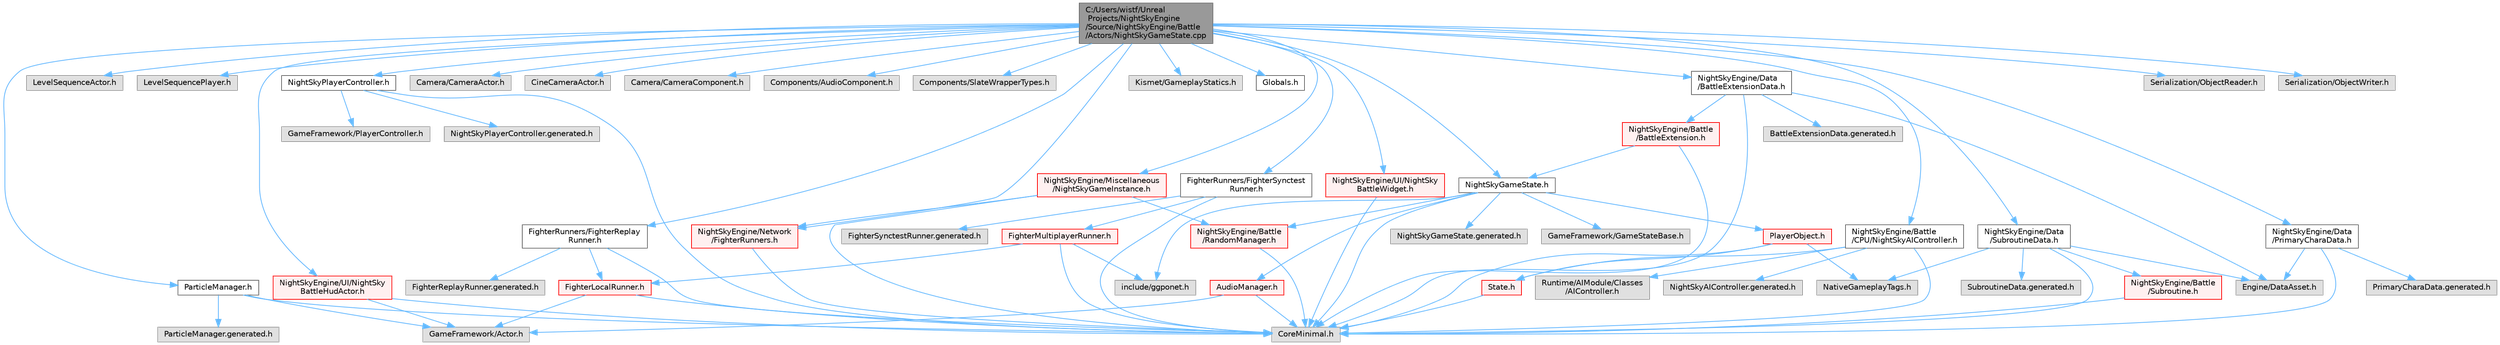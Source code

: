 digraph "C:/Users/wistf/Unreal Projects/NightSkyEngine/Source/NightSkyEngine/Battle/Actors/NightSkyGameState.cpp"
{
 // LATEX_PDF_SIZE
  bgcolor="transparent";
  edge [fontname=Helvetica,fontsize=10,labelfontname=Helvetica,labelfontsize=10];
  node [fontname=Helvetica,fontsize=10,shape=box,height=0.2,width=0.4];
  Node1 [id="Node000001",label="C:/Users/wistf/Unreal\l Projects/NightSkyEngine\l/Source/NightSkyEngine/Battle\l/Actors/NightSkyGameState.cpp",height=0.2,width=0.4,color="gray40", fillcolor="grey60", style="filled", fontcolor="black",tooltip=" "];
  Node1 -> Node2 [id="edge1_Node000001_Node000002",color="steelblue1",style="solid",tooltip=" "];
  Node2 [id="Node000002",label="NightSkyGameState.h",height=0.2,width=0.4,color="grey40", fillcolor="white", style="filled",URL="$_night_sky_game_state_8h.html",tooltip=" "];
  Node2 -> Node3 [id="edge2_Node000002_Node000003",color="steelblue1",style="solid",tooltip=" "];
  Node3 [id="Node000003",label="CoreMinimal.h",height=0.2,width=0.4,color="grey60", fillcolor="#E0E0E0", style="filled",tooltip=" "];
  Node2 -> Node4 [id="edge3_Node000002_Node000004",color="steelblue1",style="solid",tooltip=" "];
  Node4 [id="Node000004",label="AudioManager.h",height=0.2,width=0.4,color="red", fillcolor="#FFF0F0", style="filled",URL="$_audio_manager_8h.html",tooltip=" "];
  Node4 -> Node3 [id="edge4_Node000004_Node000003",color="steelblue1",style="solid",tooltip=" "];
  Node4 -> Node5 [id="edge5_Node000004_Node000005",color="steelblue1",style="solid",tooltip=" "];
  Node5 [id="Node000005",label="GameFramework/Actor.h",height=0.2,width=0.4,color="grey60", fillcolor="#E0E0E0", style="filled",tooltip=" "];
  Node2 -> Node7 [id="edge6_Node000002_Node000007",color="steelblue1",style="solid",tooltip=" "];
  Node7 [id="Node000007",label="PlayerObject.h",height=0.2,width=0.4,color="red", fillcolor="#FFF0F0", style="filled",URL="$_player_object_8h.html",tooltip=" "];
  Node7 -> Node3 [id="edge7_Node000007_Node000003",color="steelblue1",style="solid",tooltip=" "];
  Node7 -> Node20 [id="edge8_Node000007_Node000020",color="steelblue1",style="solid",tooltip=" "];
  Node20 [id="Node000020",label="NativeGameplayTags.h",height=0.2,width=0.4,color="grey60", fillcolor="#E0E0E0", style="filled",tooltip=" "];
  Node7 -> Node22 [id="edge9_Node000007_Node000022",color="steelblue1",style="solid",tooltip=" "];
  Node22 [id="Node000022",label="State.h",height=0.2,width=0.4,color="red", fillcolor="#FFF0F0", style="filled",URL="$_state_8h.html",tooltip=" "];
  Node22 -> Node3 [id="edge10_Node000022_Node000003",color="steelblue1",style="solid",tooltip=" "];
  Node2 -> Node39 [id="edge11_Node000002_Node000039",color="steelblue1",style="solid",tooltip=" "];
  Node39 [id="Node000039",label="GameFramework/GameStateBase.h",height=0.2,width=0.4,color="grey60", fillcolor="#E0E0E0", style="filled",tooltip=" "];
  Node2 -> Node40 [id="edge12_Node000002_Node000040",color="steelblue1",style="solid",tooltip=" "];
  Node40 [id="Node000040",label="include/ggponet.h",height=0.2,width=0.4,color="grey60", fillcolor="#E0E0E0", style="filled",tooltip=" "];
  Node2 -> Node41 [id="edge13_Node000002_Node000041",color="steelblue1",style="solid",tooltip=" "];
  Node41 [id="Node000041",label="NightSkyEngine/Battle\l/RandomManager.h",height=0.2,width=0.4,color="red", fillcolor="#FFF0F0", style="filled",URL="$_random_manager_8h.html",tooltip=" "];
  Node41 -> Node3 [id="edge14_Node000041_Node000003",color="steelblue1",style="solid",tooltip=" "];
  Node2 -> Node43 [id="edge15_Node000002_Node000043",color="steelblue1",style="solid",tooltip=" "];
  Node43 [id="Node000043",label="NightSkyGameState.generated.h",height=0.2,width=0.4,color="grey60", fillcolor="#E0E0E0", style="filled",tooltip=" "];
  Node1 -> Node44 [id="edge16_Node000001_Node000044",color="steelblue1",style="solid",tooltip=" "];
  Node44 [id="Node000044",label="LevelSequenceActor.h",height=0.2,width=0.4,color="grey60", fillcolor="#E0E0E0", style="filled",tooltip=" "];
  Node1 -> Node45 [id="edge17_Node000001_Node000045",color="steelblue1",style="solid",tooltip=" "];
  Node45 [id="Node000045",label="LevelSequencePlayer.h",height=0.2,width=0.4,color="grey60", fillcolor="#E0E0E0", style="filled",tooltip=" "];
  Node1 -> Node46 [id="edge18_Node000001_Node000046",color="steelblue1",style="solid",tooltip=" "];
  Node46 [id="Node000046",label="NightSkyPlayerController.h",height=0.2,width=0.4,color="grey40", fillcolor="white", style="filled",URL="$_night_sky_player_controller_8h.html",tooltip=" "];
  Node46 -> Node3 [id="edge19_Node000046_Node000003",color="steelblue1",style="solid",tooltip=" "];
  Node46 -> Node47 [id="edge20_Node000046_Node000047",color="steelblue1",style="solid",tooltip=" "];
  Node47 [id="Node000047",label="GameFramework/PlayerController.h",height=0.2,width=0.4,color="grey60", fillcolor="#E0E0E0", style="filled",tooltip=" "];
  Node46 -> Node48 [id="edge21_Node000046_Node000048",color="steelblue1",style="solid",tooltip=" "];
  Node48 [id="Node000048",label="NightSkyPlayerController.generated.h",height=0.2,width=0.4,color="grey60", fillcolor="#E0E0E0", style="filled",tooltip=" "];
  Node1 -> Node49 [id="edge22_Node000001_Node000049",color="steelblue1",style="solid",tooltip=" "];
  Node49 [id="Node000049",label="ParticleManager.h",height=0.2,width=0.4,color="grey40", fillcolor="white", style="filled",URL="$_particle_manager_8h.html",tooltip=" "];
  Node49 -> Node3 [id="edge23_Node000049_Node000003",color="steelblue1",style="solid",tooltip=" "];
  Node49 -> Node5 [id="edge24_Node000049_Node000005",color="steelblue1",style="solid",tooltip=" "];
  Node49 -> Node50 [id="edge25_Node000049_Node000050",color="steelblue1",style="solid",tooltip=" "];
  Node50 [id="Node000050",label="ParticleManager.generated.h",height=0.2,width=0.4,color="grey60", fillcolor="#E0E0E0", style="filled",tooltip=" "];
  Node1 -> Node51 [id="edge26_Node000001_Node000051",color="steelblue1",style="solid",tooltip=" "];
  Node51 [id="Node000051",label="Camera/CameraActor.h",height=0.2,width=0.4,color="grey60", fillcolor="#E0E0E0", style="filled",tooltip=" "];
  Node1 -> Node52 [id="edge27_Node000001_Node000052",color="steelblue1",style="solid",tooltip=" "];
  Node52 [id="Node000052",label="CineCameraActor.h",height=0.2,width=0.4,color="grey60", fillcolor="#E0E0E0", style="filled",tooltip=" "];
  Node1 -> Node53 [id="edge28_Node000001_Node000053",color="steelblue1",style="solid",tooltip=" "];
  Node53 [id="Node000053",label="Camera/CameraComponent.h",height=0.2,width=0.4,color="grey60", fillcolor="#E0E0E0", style="filled",tooltip=" "];
  Node1 -> Node54 [id="edge29_Node000001_Node000054",color="steelblue1",style="solid",tooltip=" "];
  Node54 [id="Node000054",label="Components/AudioComponent.h",height=0.2,width=0.4,color="grey60", fillcolor="#E0E0E0", style="filled",tooltip=" "];
  Node1 -> Node55 [id="edge30_Node000001_Node000055",color="steelblue1",style="solid",tooltip=" "];
  Node55 [id="Node000055",label="Components/SlateWrapperTypes.h",height=0.2,width=0.4,color="grey60", fillcolor="#E0E0E0", style="filled",tooltip=" "];
  Node1 -> Node56 [id="edge31_Node000001_Node000056",color="steelblue1",style="solid",tooltip=" "];
  Node56 [id="Node000056",label="FighterRunners/FighterReplay\lRunner.h",height=0.2,width=0.4,color="grey40", fillcolor="white", style="filled",URL="$_fighter_replay_runner_8h.html",tooltip=" "];
  Node56 -> Node3 [id="edge32_Node000056_Node000003",color="steelblue1",style="solid",tooltip=" "];
  Node56 -> Node57 [id="edge33_Node000056_Node000057",color="steelblue1",style="solid",tooltip=" "];
  Node57 [id="Node000057",label="FighterLocalRunner.h",height=0.2,width=0.4,color="red", fillcolor="#FFF0F0", style="filled",URL="$_fighter_local_runner_8h.html",tooltip=" "];
  Node57 -> Node3 [id="edge34_Node000057_Node000003",color="steelblue1",style="solid",tooltip=" "];
  Node57 -> Node5 [id="edge35_Node000057_Node000005",color="steelblue1",style="solid",tooltip=" "];
  Node56 -> Node59 [id="edge36_Node000056_Node000059",color="steelblue1",style="solid",tooltip=" "];
  Node59 [id="Node000059",label="FighterReplayRunner.generated.h",height=0.2,width=0.4,color="grey60", fillcolor="#E0E0E0", style="filled",tooltip=" "];
  Node1 -> Node60 [id="edge37_Node000001_Node000060",color="steelblue1",style="solid",tooltip=" "];
  Node60 [id="Node000060",label="FighterRunners/FighterSynctest\lRunner.h",height=0.2,width=0.4,color="grey40", fillcolor="white", style="filled",URL="$_fighter_synctest_runner_8h.html",tooltip=" "];
  Node60 -> Node3 [id="edge38_Node000060_Node000003",color="steelblue1",style="solid",tooltip=" "];
  Node60 -> Node61 [id="edge39_Node000060_Node000061",color="steelblue1",style="solid",tooltip=" "];
  Node61 [id="Node000061",label="FighterMultiplayerRunner.h",height=0.2,width=0.4,color="red", fillcolor="#FFF0F0", style="filled",URL="$_fighter_multiplayer_runner_8h.html",tooltip=" "];
  Node61 -> Node3 [id="edge40_Node000061_Node000003",color="steelblue1",style="solid",tooltip=" "];
  Node61 -> Node57 [id="edge41_Node000061_Node000057",color="steelblue1",style="solid",tooltip=" "];
  Node61 -> Node40 [id="edge42_Node000061_Node000040",color="steelblue1",style="solid",tooltip=" "];
  Node60 -> Node63 [id="edge43_Node000060_Node000063",color="steelblue1",style="solid",tooltip=" "];
  Node63 [id="Node000063",label="FighterSynctestRunner.generated.h",height=0.2,width=0.4,color="grey60", fillcolor="#E0E0E0", style="filled",tooltip=" "];
  Node1 -> Node64 [id="edge44_Node000001_Node000064",color="steelblue1",style="solid",tooltip=" "];
  Node64 [id="Node000064",label="Kismet/GameplayStatics.h",height=0.2,width=0.4,color="grey60", fillcolor="#E0E0E0", style="filled",tooltip=" "];
  Node1 -> Node13 [id="edge45_Node000001_Node000013",color="steelblue1",style="solid",tooltip=" "];
  Node13 [id="Node000013",label="Globals.h",height=0.2,width=0.4,color="grey40", fillcolor="white", style="filled",URL="$_globals_8h.html",tooltip=" "];
  Node1 -> Node65 [id="edge46_Node000001_Node000065",color="steelblue1",style="solid",tooltip=" "];
  Node65 [id="Node000065",label="NightSkyEngine/Battle\l/CPU/NightSkyAIController.h",height=0.2,width=0.4,color="grey40", fillcolor="white", style="filled",URL="$_night_sky_a_i_controller_8h.html",tooltip=" "];
  Node65 -> Node3 [id="edge47_Node000065_Node000003",color="steelblue1",style="solid",tooltip=" "];
  Node65 -> Node22 [id="edge48_Node000065_Node000022",color="steelblue1",style="solid",tooltip=" "];
  Node65 -> Node66 [id="edge49_Node000065_Node000066",color="steelblue1",style="solid",tooltip=" "];
  Node66 [id="Node000066",label="Runtime/AIModule/Classes\l/AIController.h",height=0.2,width=0.4,color="grey60", fillcolor="#E0E0E0", style="filled",tooltip=" "];
  Node65 -> Node67 [id="edge50_Node000065_Node000067",color="steelblue1",style="solid",tooltip=" "];
  Node67 [id="Node000067",label="NightSkyAIController.generated.h",height=0.2,width=0.4,color="grey60", fillcolor="#E0E0E0", style="filled",tooltip=" "];
  Node1 -> Node68 [id="edge51_Node000001_Node000068",color="steelblue1",style="solid",tooltip=" "];
  Node68 [id="Node000068",label="NightSkyEngine/Data\l/BattleExtensionData.h",height=0.2,width=0.4,color="grey40", fillcolor="white", style="filled",URL="$_battle_extension_data_8h.html",tooltip=" "];
  Node68 -> Node3 [id="edge52_Node000068_Node000003",color="steelblue1",style="solid",tooltip=" "];
  Node68 -> Node16 [id="edge53_Node000068_Node000016",color="steelblue1",style="solid",tooltip=" "];
  Node16 [id="Node000016",label="Engine/DataAsset.h",height=0.2,width=0.4,color="grey60", fillcolor="#E0E0E0", style="filled",tooltip=" "];
  Node68 -> Node69 [id="edge54_Node000068_Node000069",color="steelblue1",style="solid",tooltip=" "];
  Node69 [id="Node000069",label="NightSkyEngine/Battle\l/BattleExtension.h",height=0.2,width=0.4,color="red", fillcolor="#FFF0F0", style="filled",URL="$_battle_extension_8h.html",tooltip=" "];
  Node69 -> Node3 [id="edge55_Node000069_Node000003",color="steelblue1",style="solid",tooltip=" "];
  Node69 -> Node2 [id="edge56_Node000069_Node000002",color="steelblue1",style="solid",tooltip=" "];
  Node68 -> Node71 [id="edge57_Node000068_Node000071",color="steelblue1",style="solid",tooltip=" "];
  Node71 [id="Node000071",label="BattleExtensionData.generated.h",height=0.2,width=0.4,color="grey60", fillcolor="#E0E0E0", style="filled",tooltip=" "];
  Node1 -> Node72 [id="edge58_Node000001_Node000072",color="steelblue1",style="solid",tooltip=" "];
  Node72 [id="Node000072",label="NightSkyEngine/Data\l/PrimaryCharaData.h",height=0.2,width=0.4,color="grey40", fillcolor="white", style="filled",URL="$_primary_chara_data_8h.html",tooltip=" "];
  Node72 -> Node3 [id="edge59_Node000072_Node000003",color="steelblue1",style="solid",tooltip=" "];
  Node72 -> Node16 [id="edge60_Node000072_Node000016",color="steelblue1",style="solid",tooltip=" "];
  Node72 -> Node73 [id="edge61_Node000072_Node000073",color="steelblue1",style="solid",tooltip=" "];
  Node73 [id="Node000073",label="PrimaryCharaData.generated.h",height=0.2,width=0.4,color="grey60", fillcolor="#E0E0E0", style="filled",tooltip=" "];
  Node1 -> Node74 [id="edge62_Node000001_Node000074",color="steelblue1",style="solid",tooltip=" "];
  Node74 [id="Node000074",label="NightSkyEngine/Data\l/SubroutineData.h",height=0.2,width=0.4,color="grey40", fillcolor="white", style="filled",URL="$_subroutine_data_8h.html",tooltip=" "];
  Node74 -> Node3 [id="edge63_Node000074_Node000003",color="steelblue1",style="solid",tooltip=" "];
  Node74 -> Node20 [id="edge64_Node000074_Node000020",color="steelblue1",style="solid",tooltip=" "];
  Node74 -> Node16 [id="edge65_Node000074_Node000016",color="steelblue1",style="solid",tooltip=" "];
  Node74 -> Node75 [id="edge66_Node000074_Node000075",color="steelblue1",style="solid",tooltip=" "];
  Node75 [id="Node000075",label="NightSkyEngine/Battle\l/Subroutine.h",height=0.2,width=0.4,color="red", fillcolor="#FFF0F0", style="filled",URL="$_subroutine_8h.html",tooltip=" "];
  Node75 -> Node3 [id="edge67_Node000075_Node000003",color="steelblue1",style="solid",tooltip=" "];
  Node74 -> Node77 [id="edge68_Node000074_Node000077",color="steelblue1",style="solid",tooltip=" "];
  Node77 [id="Node000077",label="SubroutineData.generated.h",height=0.2,width=0.4,color="grey60", fillcolor="#E0E0E0", style="filled",tooltip=" "];
  Node1 -> Node78 [id="edge69_Node000001_Node000078",color="steelblue1",style="solid",tooltip=" "];
  Node78 [id="Node000078",label="NightSkyEngine/Network\l/FighterRunners.h",height=0.2,width=0.4,color="red", fillcolor="#FFF0F0", style="filled",URL="$_fighter_runners_8h.html",tooltip=" "];
  Node78 -> Node3 [id="edge70_Node000078_Node000003",color="steelblue1",style="solid",tooltip=" "];
  Node1 -> Node80 [id="edge71_Node000001_Node000080",color="steelblue1",style="solid",tooltip=" "];
  Node80 [id="Node000080",label="NightSkyEngine/Miscellaneous\l/NightSkyGameInstance.h",height=0.2,width=0.4,color="red", fillcolor="#FFF0F0", style="filled",URL="$_night_sky_game_instance_8h.html",tooltip=" "];
  Node80 -> Node3 [id="edge72_Node000080_Node000003",color="steelblue1",style="solid",tooltip=" "];
  Node80 -> Node78 [id="edge73_Node000080_Node000078",color="steelblue1",style="solid",tooltip=" "];
  Node80 -> Node41 [id="edge74_Node000080_Node000041",color="steelblue1",style="solid",tooltip=" "];
  Node1 -> Node83 [id="edge75_Node000001_Node000083",color="steelblue1",style="solid",tooltip=" "];
  Node83 [id="Node000083",label="NightSkyEngine/UI/NightSky\lBattleHudActor.h",height=0.2,width=0.4,color="red", fillcolor="#FFF0F0", style="filled",URL="$_night_sky_battle_hud_actor_8h.html",tooltip=" "];
  Node83 -> Node3 [id="edge76_Node000083_Node000003",color="steelblue1",style="solid",tooltip=" "];
  Node83 -> Node5 [id="edge77_Node000083_Node000005",color="steelblue1",style="solid",tooltip=" "];
  Node1 -> Node85 [id="edge78_Node000001_Node000085",color="steelblue1",style="solid",tooltip=" "];
  Node85 [id="Node000085",label="NightSkyEngine/UI/NightSky\lBattleWidget.h",height=0.2,width=0.4,color="red", fillcolor="#FFF0F0", style="filled",URL="$_night_sky_battle_widget_8h.html",tooltip=" "];
  Node85 -> Node3 [id="edge79_Node000085_Node000003",color="steelblue1",style="solid",tooltip=" "];
  Node1 -> Node88 [id="edge80_Node000001_Node000088",color="steelblue1",style="solid",tooltip=" "];
  Node88 [id="Node000088",label="Serialization/ObjectReader.h",height=0.2,width=0.4,color="grey60", fillcolor="#E0E0E0", style="filled",tooltip=" "];
  Node1 -> Node89 [id="edge81_Node000001_Node000089",color="steelblue1",style="solid",tooltip=" "];
  Node89 [id="Node000089",label="Serialization/ObjectWriter.h",height=0.2,width=0.4,color="grey60", fillcolor="#E0E0E0", style="filled",tooltip=" "];
}
